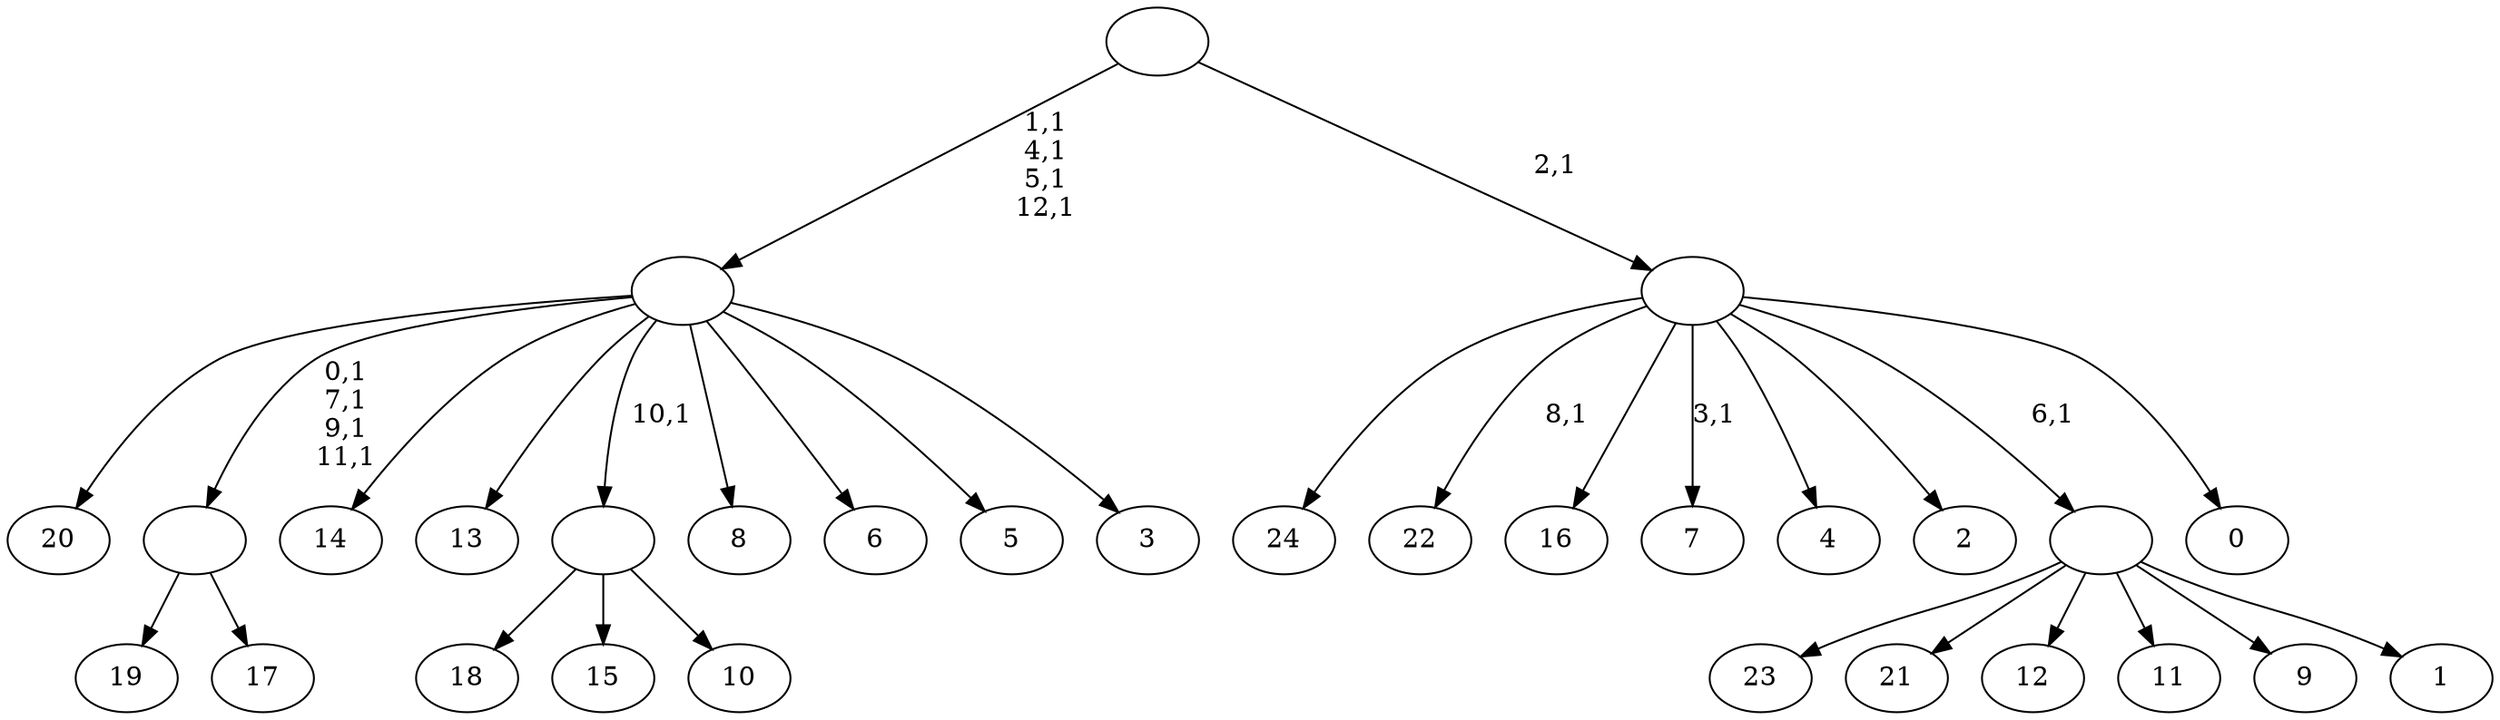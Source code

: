 digraph T {
	38 [label="24"]
	37 [label="23"]
	36 [label="22"]
	34 [label="21"]
	33 [label="20"]
	32 [label="19"]
	31 [label="18"]
	30 [label="17"]
	29 [label=""]
	25 [label="16"]
	24 [label="15"]
	23 [label="14"]
	22 [label="13"]
	21 [label="12"]
	20 [label="11"]
	19 [label="10"]
	18 [label=""]
	17 [label="9"]
	16 [label="8"]
	15 [label="7"]
	13 [label="6"]
	12 [label="5"]
	11 [label="4"]
	10 [label="3"]
	9 [label=""]
	5 [label="2"]
	4 [label="1"]
	3 [label=""]
	2 [label="0"]
	1 [label=""]
	0 [label=""]
	29 -> 32 [label=""]
	29 -> 30 [label=""]
	18 -> 31 [label=""]
	18 -> 24 [label=""]
	18 -> 19 [label=""]
	9 -> 29 [label="0,1\n7,1\n9,1\n11,1"]
	9 -> 33 [label=""]
	9 -> 23 [label=""]
	9 -> 22 [label=""]
	9 -> 18 [label="10,1"]
	9 -> 16 [label=""]
	9 -> 13 [label=""]
	9 -> 12 [label=""]
	9 -> 10 [label=""]
	3 -> 37 [label=""]
	3 -> 34 [label=""]
	3 -> 21 [label=""]
	3 -> 20 [label=""]
	3 -> 17 [label=""]
	3 -> 4 [label=""]
	1 -> 15 [label="3,1"]
	1 -> 36 [label="8,1"]
	1 -> 38 [label=""]
	1 -> 25 [label=""]
	1 -> 11 [label=""]
	1 -> 5 [label=""]
	1 -> 3 [label="6,1"]
	1 -> 2 [label=""]
	0 -> 9 [label="1,1\n4,1\n5,1\n12,1"]
	0 -> 1 [label="2,1"]
}
